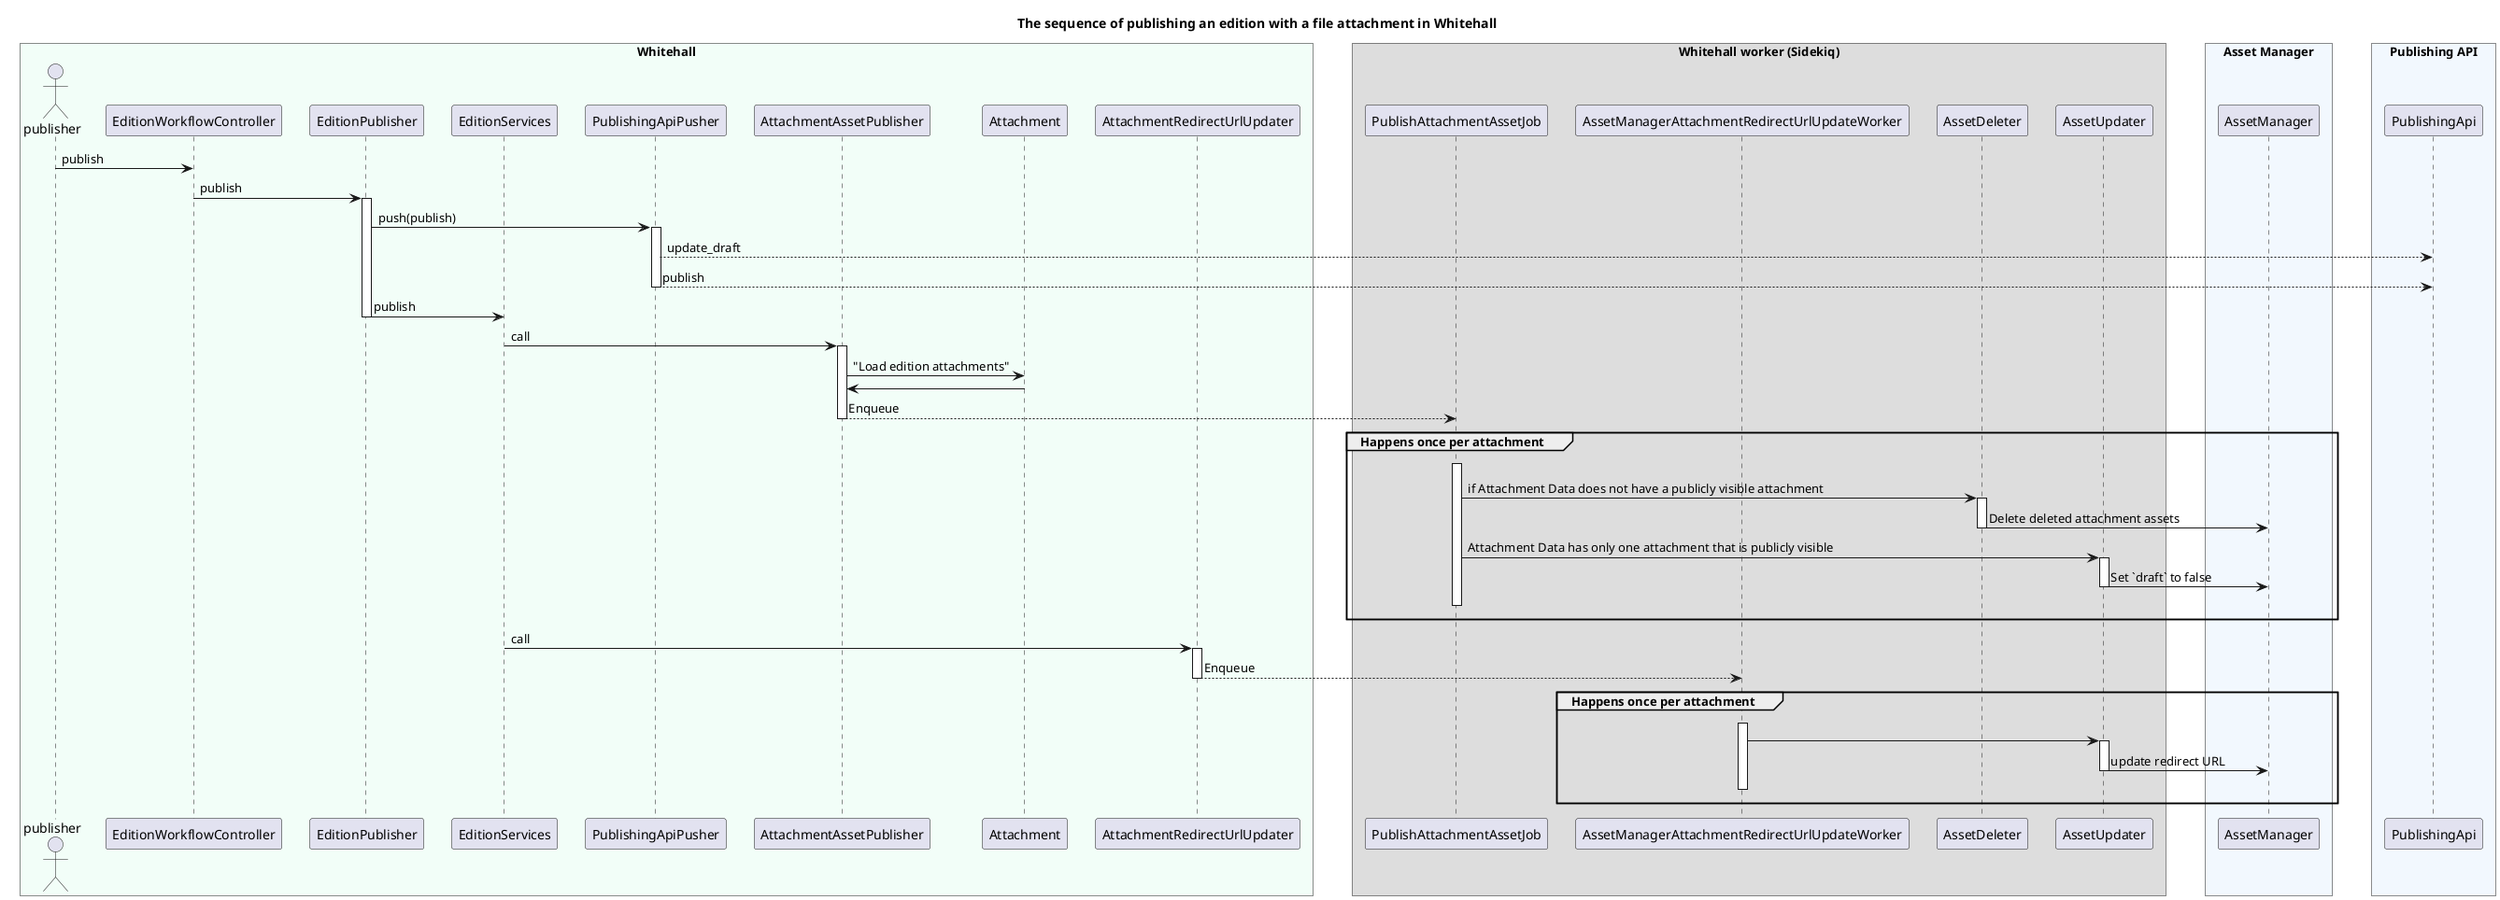 @startuml asset_attachment_edition_publishing_flow

title The sequence of publishing an edition with a file attachment in Whitehall
skinparam BoxPadding 20
skinparam ParticipantPadding 10

box "Whitehall" #f2fef8
actor publisher
participant EditionWorkflowController
participant EditionPublisher
participant EditionServices
participant PublishingApiPusher
participant AttachmentAssetPublisher
participant Attachment
participant AttachmentRedirectUrlUpdater
end box

box Whitehall worker (Sidekiq)
participant PublishAttachmentAssetJob
participant AssetManagerAttachmentRedirectUrlUpdateWorker
participant AssetDeleter
participant AssetUpdater
end box

box "Asset Manager" #f2f8fe
participant AssetManager
end box

box "Publishing API" #f2f8fe
participant PublishingApi
end box

publisher -> EditionWorkflowController : publish
EditionWorkflowController -> EditionPublisher : publish
activate EditionPublisher
EditionPublisher -> PublishingApiPusher : push(publish)
activate PublishingApiPusher
PublishingApiPusher --> PublishingApi : update_draft
PublishingApiPusher --> PublishingApi : publish
deactivate PublishingApiPusher
EditionPublisher -> EditionServices : publish
deactivate EditionPublisher
EditionServices -> AttachmentAssetPublisher : call

activate AttachmentAssetPublisher
AttachmentAssetPublisher -> Attachment : "Load edition attachments"
Attachment -> AttachmentAssetPublisher
AttachmentAssetPublisher --> PublishAttachmentAssetJob : Enqueue
deactivate

group Happens once per attachment
  PublishAttachmentAssetJob -[hidden]> PublishAttachmentAssetJob++
  PublishAttachmentAssetJob -> AssetDeleter++ : if Attachment Data does not have a publicly visible attachment
  AssetDeleter -> AssetManager-- : Delete deleted attachment assets
  PublishAttachmentAssetJob -> AssetUpdater++ : Attachment Data has only one attachment that is publicly visible
  AssetUpdater -> AssetManager-- : Set `draft` to false
  PublishAttachmentAssetJob -[hidden]> PublishAttachmentAssetJob--
end group

EditionServices -> AttachmentRedirectUrlUpdater : call

activate AttachmentRedirectUrlUpdater
AttachmentRedirectUrlUpdater --> AssetManagerAttachmentRedirectUrlUpdateWorker : Enqueue
deactivate

group Happens once per attachment
  AssetManagerAttachmentRedirectUrlUpdateWorker -[hidden]> AssetManagerAttachmentRedirectUrlUpdateWorker++
  AssetManagerAttachmentRedirectUrlUpdateWorker -> AssetUpdater++
  AssetUpdater -> AssetManager-- : update redirect URL
  AssetManagerAttachmentRedirectUrlUpdateWorker -[hidden]> AssetManagerAttachmentRedirectUrlUpdateWorker--
end group

@enduml